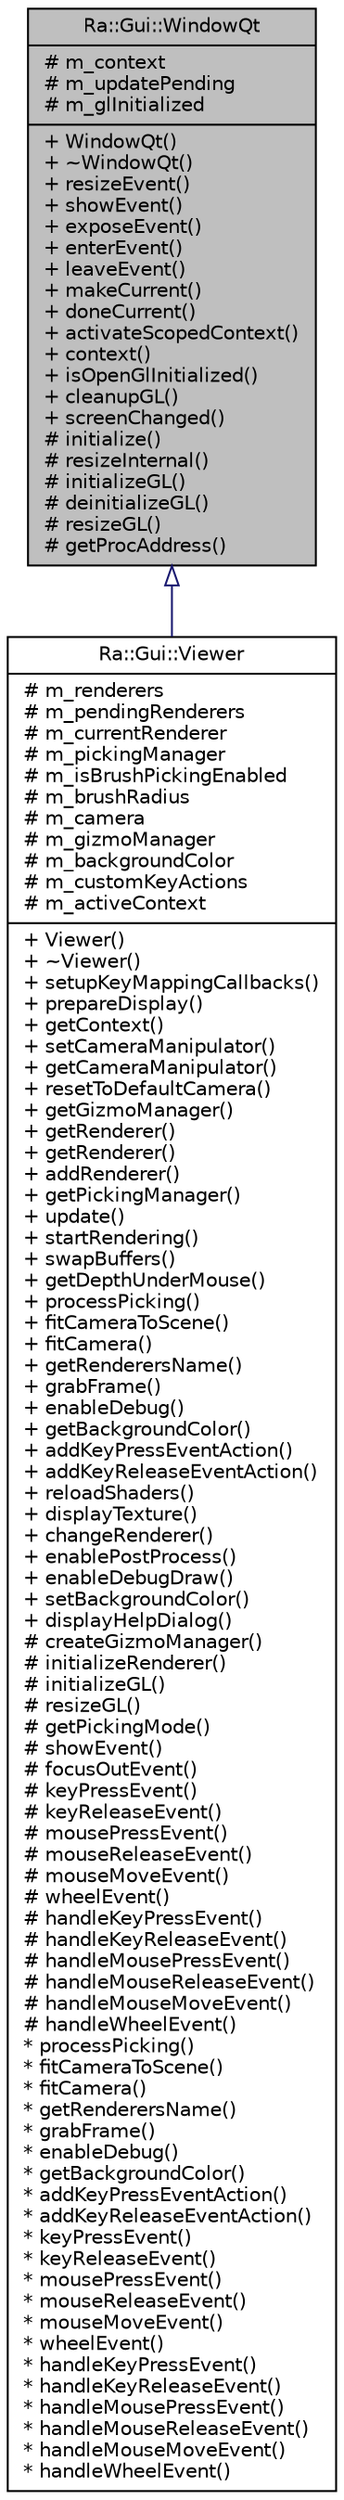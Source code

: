 digraph "Ra::Gui::WindowQt"
{
 // INTERACTIVE_SVG=YES
 // LATEX_PDF_SIZE
  edge [fontname="Helvetica",fontsize="10",labelfontname="Helvetica",labelfontsize="10"];
  node [fontname="Helvetica",fontsize="10",shape=record];
  Node1 [label="{Ra::Gui::WindowQt\n|# m_context\l# m_updatePending\l# m_glInitialized\l|+ WindowQt()\l+ ~WindowQt()\l+ resizeEvent()\l+ showEvent()\l+ exposeEvent()\l+ enterEvent()\l+ leaveEvent()\l+ makeCurrent()\l+ doneCurrent()\l+ activateScopedContext()\l+ context()\l+ isOpenGlInitialized()\l+ cleanupGL()\l+ screenChanged()\l# initialize()\l# resizeInternal()\l# initializeGL()\l# deinitializeGL()\l# resizeGL()\l# getProcAddress()\l}",height=0.2,width=0.4,color="black", fillcolor="grey75", style="filled", fontcolor="black",tooltip="Base class for OpenGL widgets, compatble with Qt and globjects/glbindings."];
  Node1 -> Node2 [dir="back",color="midnightblue",fontsize="10",style="solid",arrowtail="onormal",fontname="Helvetica"];
  Node2 [label="{Ra::Gui::Viewer\n|# m_renderers\l# m_pendingRenderers\l# m_currentRenderer\l# m_pickingManager\l# m_isBrushPickingEnabled\l# m_brushRadius\l# m_camera\l# m_gizmoManager\l# m_backgroundColor\l# m_customKeyActions\l# m_activeContext\l|+ Viewer()\l+ ~Viewer()\l+ setupKeyMappingCallbacks()\l+ prepareDisplay()\l+ getContext()\l+ setCameraManipulator()\l+ getCameraManipulator()\l+ resetToDefaultCamera()\l+ getGizmoManager()\l+ getRenderer()\l+ getRenderer()\l+ addRenderer()\l+ getPickingManager()\l+ update()\l+ startRendering()\l+ swapBuffers()\l+ getDepthUnderMouse()\l+ processPicking()\l+ fitCameraToScene()\l+ fitCamera()\l+ getRenderersName()\l+ grabFrame()\l+ enableDebug()\l+ getBackgroundColor()\l+ addKeyPressEventAction()\l+ addKeyReleaseEventAction()\l+ reloadShaders()\l+ displayTexture()\l+ changeRenderer()\l+ enablePostProcess()\l+ enableDebugDraw()\l+ setBackgroundColor()\l+ displayHelpDialog()\l# createGizmoManager()\l# initializeRenderer()\l# initializeGL()\l# resizeGL()\l# getPickingMode()\l# showEvent()\l# focusOutEvent()\l# keyPressEvent()\l# keyReleaseEvent()\l# mousePressEvent()\l# mouseReleaseEvent()\l# mouseMoveEvent()\l# wheelEvent()\l# handleKeyPressEvent()\l# handleKeyReleaseEvent()\l# handleMousePressEvent()\l# handleMouseReleaseEvent()\l# handleMouseMoveEvent()\l# handleWheelEvent()\l* processPicking()\l* fitCameraToScene()\l* fitCamera()\l* getRenderersName()\l* grabFrame()\l* enableDebug()\l* getBackgroundColor()\l* addKeyPressEventAction()\l* addKeyReleaseEventAction()\l* keyPressEvent()\l* keyReleaseEvent()\l* mousePressEvent()\l* mouseReleaseEvent()\l* mouseMoveEvent()\l* wheelEvent()\l* handleKeyPressEvent()\l* handleKeyReleaseEvent()\l* handleMousePressEvent()\l* handleMouseReleaseEvent()\l* handleMouseMoveEvent()\l* handleWheelEvent()\l}",height=0.2,width=0.4,color="black", fillcolor="white", style="filled",URL="$classRa_1_1Gui_1_1Viewer.html",tooltip=" "];
}
